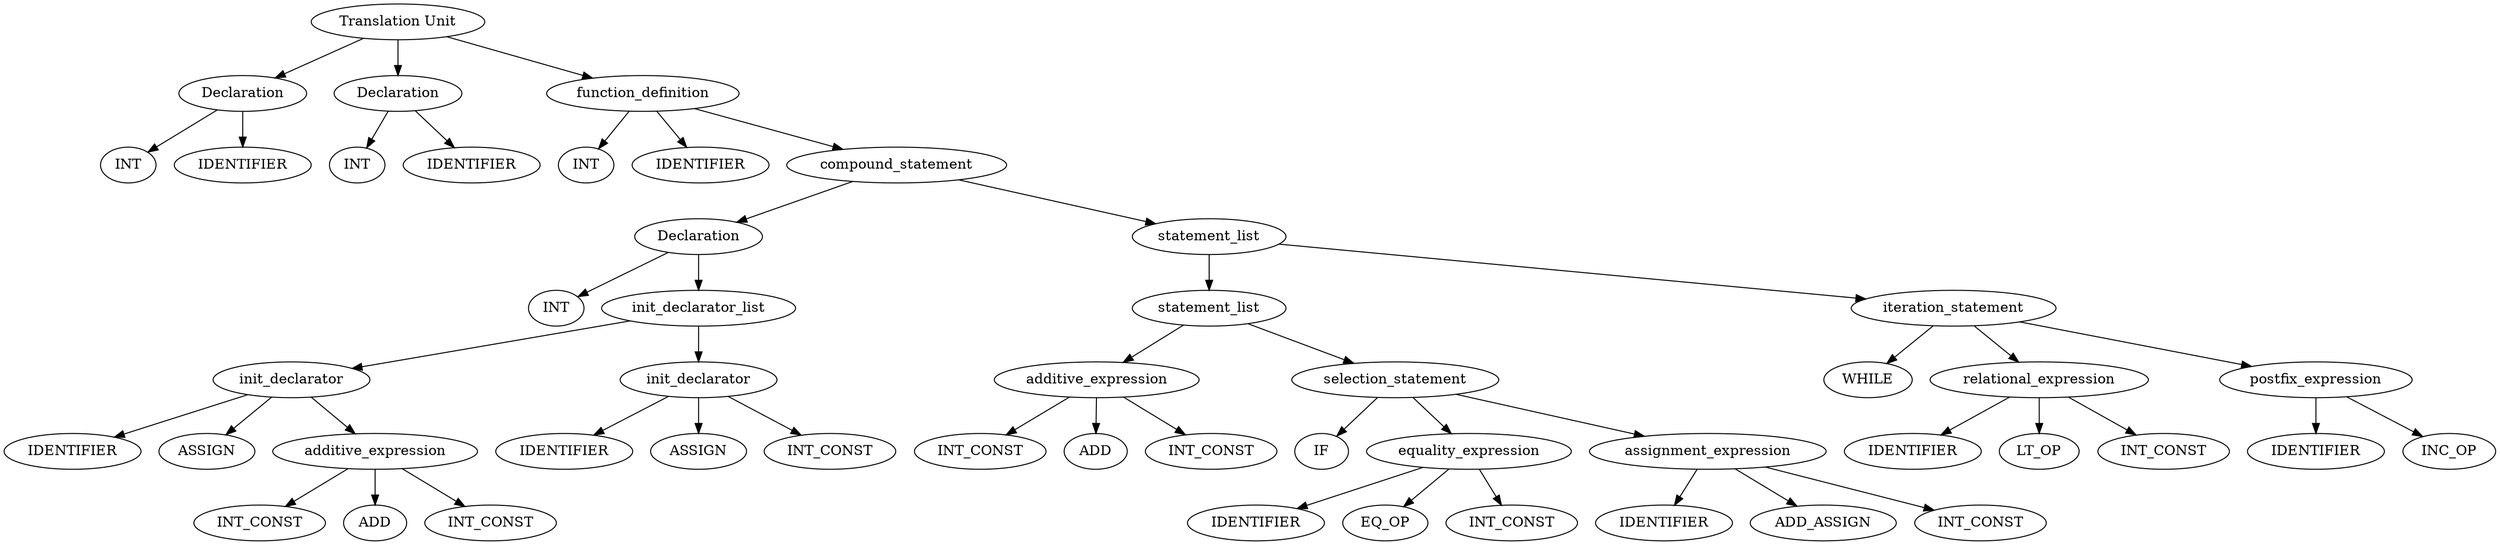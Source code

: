 digraph G {
0[label = "Translation Unit"];
0 -> 4
4[label = "Declaration"];
4 -> 1
1[label = "INT"];
4 -> 3
3[label = "IDENTIFIER"];
0 -> 8
8[label = "Declaration"];
8 -> 5
5[label = "INT"];
8 -> 7
7[label = "IDENTIFIER"];
0 -> 54
54[label = "function_definition"];
54 -> 9
9[label = "INT"];
54 -> 11
11[label = "IDENTIFIER"];
54 -> 53
53[label = "compound_statement"];
53 -> 27
27[label = "Declaration"];
27 -> 12
12[label = "INT"];
27 -> 26
26[label = "init_declarator_list"];
26 -> 19
19[label = "init_declarator"];
19 -> 14
14[label = "IDENTIFIER"];
19 -> 20
20[label = "ASSIGN"];
19 -> 17
17[label = "additive_expression"];
17 -> 15
15[label = "INT_CONST"];
17 -> 18
18[label = "ADD"];
17 -> 16
16[label = "INT_CONST"];
26 -> 24
24[label = "init_declarator"];
24 -> 22
22[label = "IDENTIFIER"];
24 -> 25
25[label = "ASSIGN"];
24 -> 23
23[label = "INT_CONST"];
53 -> 52
52[label = "statement_list"];
52 -> 42
42[label = "statement_list"];
42 -> 30
30[label = "additive_expression"];
30 -> 28
28[label = "INT_CONST"];
30 -> 31
31[label = "ADD"];
30 -> 29
29[label = "INT_CONST"];
42 -> 40
40[label = "selection_statement"];
40 -> 41
41[label = "IF"];
40 -> 34
34[label = "equality_expression"];
34 -> 32
32[label = "IDENTIFIER"];
34 -> 35
35[label = "EQ_OP"];
34 -> 33
33[label = "INT_CONST"];
40 -> 39
39[label = "assignment_expression"];
39 -> 36
36[label = "IDENTIFIER"];
39 -> 37
37[label = "ADD_ASSIGN"];
39 -> 38
38[label = "INT_CONST"];
52 -> 50
50[label = "iteration_statement"];
50 -> 51
51[label = "WHILE"];
50 -> 45
45[label = "relational_expression"];
45 -> 43
43[label = "IDENTIFIER"];
45 -> 46
46[label = "LT_OP"];
45 -> 44
44[label = "INT_CONST"];
50 -> 48
48[label = "postfix_expression"];
48 -> 47
47[label = "IDENTIFIER"];
48 -> 49
49[label = "INC_OP"];
}